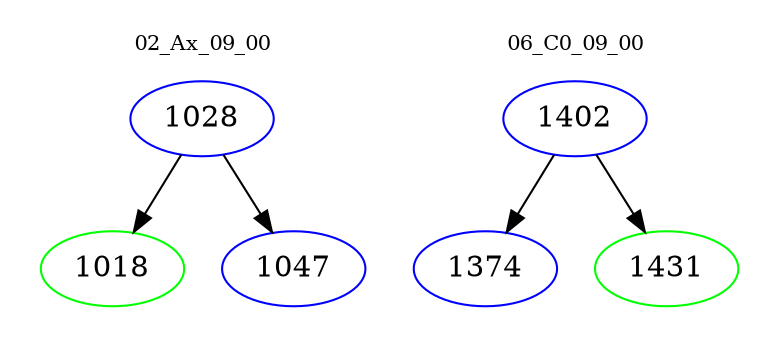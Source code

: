 digraph{
subgraph cluster_0 {
color = white
label = "02_Ax_09_00";
fontsize=10;
T0_1028 [label="1028", color="blue"]
T0_1028 -> T0_1018 [color="black"]
T0_1018 [label="1018", color="green"]
T0_1028 -> T0_1047 [color="black"]
T0_1047 [label="1047", color="blue"]
}
subgraph cluster_1 {
color = white
label = "06_C0_09_00";
fontsize=10;
T1_1402 [label="1402", color="blue"]
T1_1402 -> T1_1374 [color="black"]
T1_1374 [label="1374", color="blue"]
T1_1402 -> T1_1431 [color="black"]
T1_1431 [label="1431", color="green"]
}
}
